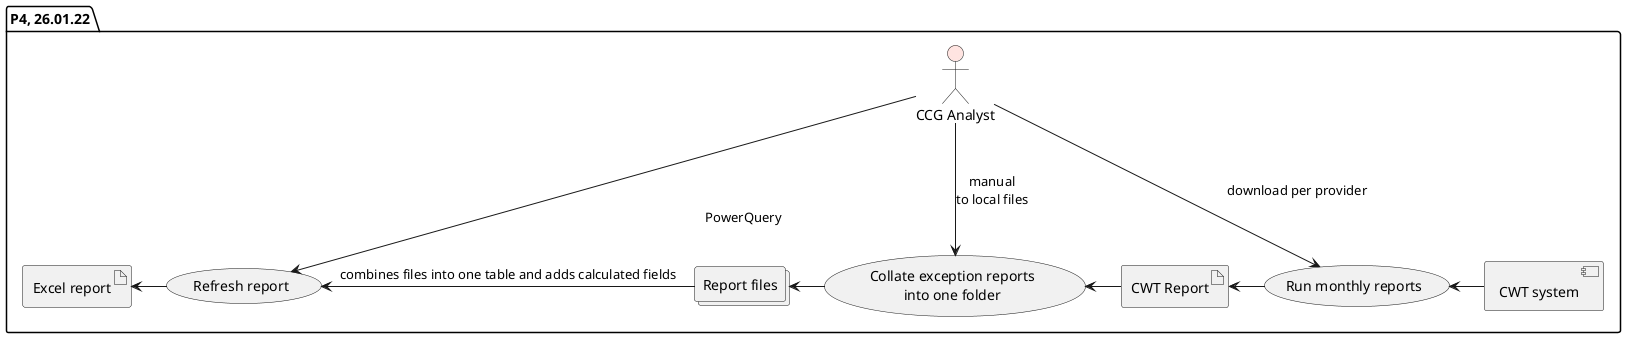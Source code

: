 @startuml use-case-ccg-analyst-1

package "P4, 26.01.22" {
component "CWT system" as cwt2
usecase "Run monthly reports" as prp
artifact "CWT Report" as rpt3
actor "CCG Analyst" as ccg #MistyRose
usecase "Collate exception reports\ninto one folder" as md3
collections "Report files" as rpf1
usecase "Refresh report" as rfr
artifact "Excel report" as xlr

xlr <- rfr
rfr <- rpf1 : combines files into one table and adds calculated fields
rpf1 <- md3
md3 <- rpt3
rpt3 <- prp
prp <- cwt2
ccg --> prp : download per provider
ccg --> md3 : manual\nto local files
ccg --> rfr : \n\n\nPowerQuery

}
@enduml